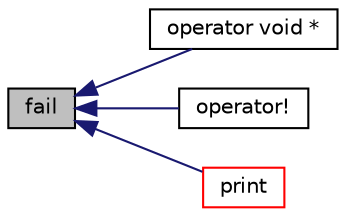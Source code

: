 digraph "fail"
{
  bgcolor="transparent";
  edge [fontname="Helvetica",fontsize="10",labelfontname="Helvetica",labelfontsize="10"];
  node [fontname="Helvetica",fontsize="10",shape=record];
  rankdir="LR";
  Node1 [label="fail",height=0.2,width=0.4,color="black", fillcolor="grey75", style="filled", fontcolor="black"];
  Node1 -> Node2 [dir="back",color="midnightblue",fontsize="10",style="solid",fontname="Helvetica"];
  Node2 [label="operator void *",height=0.2,width=0.4,color="black",URL="$a01185.html#a85e97bb6a6c26e0e6b56592ce809427b",tooltip="Return non-zero if the stream has not failed. "];
  Node1 -> Node3 [dir="back",color="midnightblue",fontsize="10",style="solid",fontname="Helvetica"];
  Node3 [label="operator!",height=0.2,width=0.4,color="black",URL="$a01185.html#ac8b1d32dbd52d431450c70b151cfa205",tooltip="Return true if the stream has failed. "];
  Node1 -> Node4 [dir="back",color="midnightblue",fontsize="10",style="solid",fontname="Helvetica"];
  Node4 [label="print",height=0.2,width=0.4,color="red",URL="$a01185.html#a396408e517abe1f8cae9d2844a18ad1e",tooltip="Print description of IOstream to Ostream. "];
}

